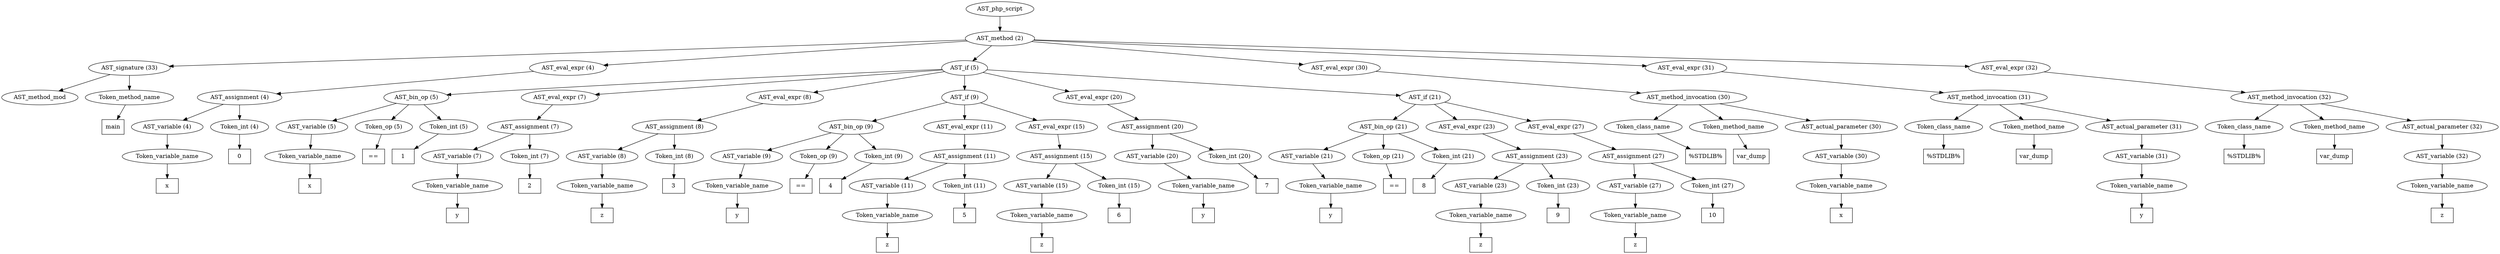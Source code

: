 /*
 * AST in dot format generated by phc -- the PHP compiler
 */

digraph AST {
node_0 [label="AST_php_script"];
node_1 [label="AST_method (2)"];
node_2 [label="AST_signature (33)"];
node_3 [label="AST_method_mod"];
node_4 [label="Token_method_name"];
node_5 [label="main", shape=box]
node_4 -> node_5;
node_2 -> node_4;
node_2 -> node_3;
node_6 [label="AST_eval_expr (4)"];
node_7 [label="AST_assignment (4)"];
node_8 [label="AST_variable (4)"];
node_9 [label="Token_variable_name"];
node_10 [label="x", shape=box]
node_9 -> node_10;
node_8 -> node_9;
node_11 [label="Token_int (4)"];
node_12 [label="0", shape=box]
node_11 -> node_12;
node_7 -> node_11;
node_7 -> node_8;
node_6 -> node_7;
node_13 [label="AST_if (5)"];
node_14 [label="AST_bin_op (5)"];
node_15 [label="AST_variable (5)"];
node_16 [label="Token_variable_name"];
node_17 [label="x", shape=box]
node_16 -> node_17;
node_15 -> node_16;
node_18 [label="Token_op (5)"];
node_19 [label="==", shape=box]
node_18 -> node_19;
node_20 [label="Token_int (5)"];
node_21 [label="1", shape=box]
node_20 -> node_21;
node_14 -> node_20;
node_14 -> node_18;
node_14 -> node_15;
node_22 [label="AST_eval_expr (7)"];
node_23 [label="AST_assignment (7)"];
node_24 [label="AST_variable (7)"];
node_25 [label="Token_variable_name"];
node_26 [label="y", shape=box]
node_25 -> node_26;
node_24 -> node_25;
node_27 [label="Token_int (7)"];
node_28 [label="2", shape=box]
node_27 -> node_28;
node_23 -> node_27;
node_23 -> node_24;
node_22 -> node_23;
node_29 [label="AST_eval_expr (8)"];
node_30 [label="AST_assignment (8)"];
node_31 [label="AST_variable (8)"];
node_32 [label="Token_variable_name"];
node_33 [label="z", shape=box]
node_32 -> node_33;
node_31 -> node_32;
node_34 [label="Token_int (8)"];
node_35 [label="3", shape=box]
node_34 -> node_35;
node_30 -> node_34;
node_30 -> node_31;
node_29 -> node_30;
node_36 [label="AST_if (9)"];
node_37 [label="AST_bin_op (9)"];
node_38 [label="AST_variable (9)"];
node_39 [label="Token_variable_name"];
node_40 [label="y", shape=box]
node_39 -> node_40;
node_38 -> node_39;
node_41 [label="Token_op (9)"];
node_42 [label="==", shape=box]
node_41 -> node_42;
node_43 [label="Token_int (9)"];
node_44 [label="4", shape=box]
node_43 -> node_44;
node_37 -> node_43;
node_37 -> node_41;
node_37 -> node_38;
node_45 [label="AST_eval_expr (11)"];
node_46 [label="AST_assignment (11)"];
node_47 [label="AST_variable (11)"];
node_48 [label="Token_variable_name"];
node_49 [label="z", shape=box]
node_48 -> node_49;
node_47 -> node_48;
node_50 [label="Token_int (11)"];
node_51 [label="5", shape=box]
node_50 -> node_51;
node_46 -> node_50;
node_46 -> node_47;
node_45 -> node_46;
node_52 [label="AST_eval_expr (15)"];
node_53 [label="AST_assignment (15)"];
node_54 [label="AST_variable (15)"];
node_55 [label="Token_variable_name"];
node_56 [label="z", shape=box]
node_55 -> node_56;
node_54 -> node_55;
node_57 [label="Token_int (15)"];
node_58 [label="6", shape=box]
node_57 -> node_58;
node_53 -> node_57;
node_53 -> node_54;
node_52 -> node_53;
node_36 -> node_52;
node_36 -> node_45;
node_36 -> node_37;
node_59 [label="AST_eval_expr (20)"];
node_60 [label="AST_assignment (20)"];
node_61 [label="AST_variable (20)"];
node_62 [label="Token_variable_name"];
node_63 [label="y", shape=box]
node_62 -> node_63;
node_61 -> node_62;
node_64 [label="Token_int (20)"];
node_65 [label="7", shape=box]
node_64 -> node_65;
node_60 -> node_64;
node_60 -> node_61;
node_59 -> node_60;
node_66 [label="AST_if (21)"];
node_67 [label="AST_bin_op (21)"];
node_68 [label="AST_variable (21)"];
node_69 [label="Token_variable_name"];
node_70 [label="y", shape=box]
node_69 -> node_70;
node_68 -> node_69;
node_71 [label="Token_op (21)"];
node_72 [label="==", shape=box]
node_71 -> node_72;
node_73 [label="Token_int (21)"];
node_74 [label="8", shape=box]
node_73 -> node_74;
node_67 -> node_73;
node_67 -> node_71;
node_67 -> node_68;
node_75 [label="AST_eval_expr (23)"];
node_76 [label="AST_assignment (23)"];
node_77 [label="AST_variable (23)"];
node_78 [label="Token_variable_name"];
node_79 [label="z", shape=box]
node_78 -> node_79;
node_77 -> node_78;
node_80 [label="Token_int (23)"];
node_81 [label="9", shape=box]
node_80 -> node_81;
node_76 -> node_80;
node_76 -> node_77;
node_75 -> node_76;
node_82 [label="AST_eval_expr (27)"];
node_83 [label="AST_assignment (27)"];
node_84 [label="AST_variable (27)"];
node_85 [label="Token_variable_name"];
node_86 [label="z", shape=box]
node_85 -> node_86;
node_84 -> node_85;
node_87 [label="Token_int (27)"];
node_88 [label="10", shape=box]
node_87 -> node_88;
node_83 -> node_87;
node_83 -> node_84;
node_82 -> node_83;
node_66 -> node_82;
node_66 -> node_75;
node_66 -> node_67;
node_13 -> node_66;
node_13 -> node_59;
node_13 -> node_36;
node_13 -> node_29;
node_13 -> node_22;
node_13 -> node_14;
node_89 [label="AST_eval_expr (30)"];
node_90 [label="AST_method_invocation (30)"];
node_91 [label="Token_class_name"];
node_92 [label="%STDLIB%", shape=box]
node_91 -> node_92;
node_93 [label="Token_method_name"];
node_94 [label="var_dump", shape=box]
node_93 -> node_94;
node_95 [label="AST_actual_parameter (30)"];
node_96 [label="AST_variable (30)"];
node_97 [label="Token_variable_name"];
node_98 [label="x", shape=box]
node_97 -> node_98;
node_96 -> node_97;
node_95 -> node_96;
node_90 -> node_95;
node_90 -> node_93;
node_90 -> node_91;
node_89 -> node_90;
node_99 [label="AST_eval_expr (31)"];
node_100 [label="AST_method_invocation (31)"];
node_101 [label="Token_class_name"];
node_102 [label="%STDLIB%", shape=box]
node_101 -> node_102;
node_103 [label="Token_method_name"];
node_104 [label="var_dump", shape=box]
node_103 -> node_104;
node_105 [label="AST_actual_parameter (31)"];
node_106 [label="AST_variable (31)"];
node_107 [label="Token_variable_name"];
node_108 [label="y", shape=box]
node_107 -> node_108;
node_106 -> node_107;
node_105 -> node_106;
node_100 -> node_105;
node_100 -> node_103;
node_100 -> node_101;
node_99 -> node_100;
node_109 [label="AST_eval_expr (32)"];
node_110 [label="AST_method_invocation (32)"];
node_111 [label="Token_class_name"];
node_112 [label="%STDLIB%", shape=box]
node_111 -> node_112;
node_113 [label="Token_method_name"];
node_114 [label="var_dump", shape=box]
node_113 -> node_114;
node_115 [label="AST_actual_parameter (32)"];
node_116 [label="AST_variable (32)"];
node_117 [label="Token_variable_name"];
node_118 [label="z", shape=box]
node_117 -> node_118;
node_116 -> node_117;
node_115 -> node_116;
node_110 -> node_115;
node_110 -> node_113;
node_110 -> node_111;
node_109 -> node_110;
node_1 -> node_109;
node_1 -> node_99;
node_1 -> node_89;
node_1 -> node_13;
node_1 -> node_6;
node_1 -> node_2;
node_0 -> node_1;
}
